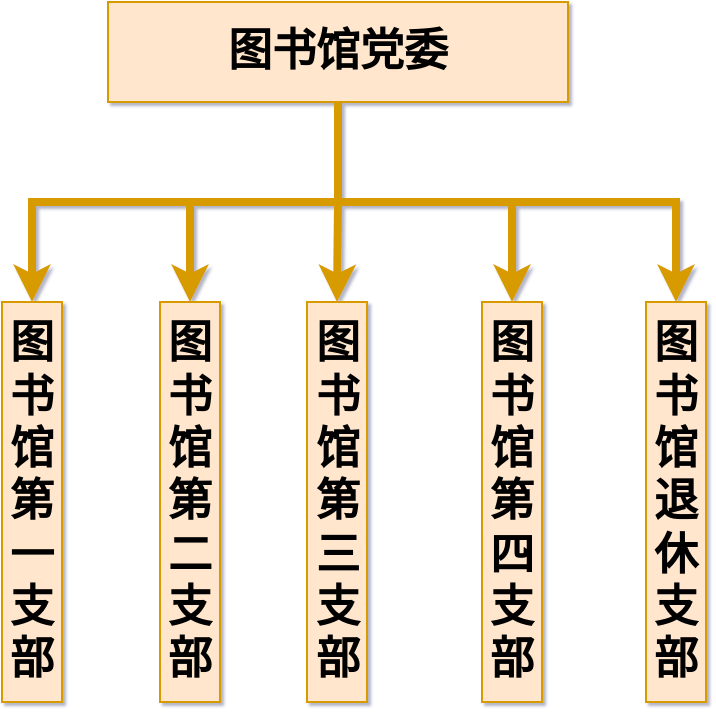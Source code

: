 <mxfile version="17.4.6" type="github">
  <diagram id="OqNRYARwi0OO5pbd3fXT" name="Page-1">
    <mxGraphModel dx="1422" dy="914" grid="0" gridSize="10" guides="1" tooltips="1" connect="1" arrows="1" fold="1" page="1" pageScale="1" pageWidth="827" pageHeight="1169" background="none" math="0" shadow="1">
      <root>
        <mxCell id="0" />
        <mxCell id="1" parent="0" />
        <mxCell id="uOsbefwq3MWyIZOblxYZ-1" value="图书馆党委" style="rounded=0;whiteSpace=wrap;html=1;fillColor=#ffe6cc;strokeColor=#d79b00;fontStyle=1;fontSize=22;" vertex="1" parent="1">
          <mxGeometry x="294" y="200" width="230" height="50" as="geometry" />
        </mxCell>
        <mxCell id="uOsbefwq3MWyIZOblxYZ-4" value="" style="endArrow=none;html=1;rounded=0;fontSize=22;entryX=0.5;entryY=1;entryDx=0;entryDy=0;strokeWidth=4;fillColor=#ffe6cc;strokeColor=#d79b00;" edge="1" parent="1" target="uOsbefwq3MWyIZOblxYZ-1">
          <mxGeometry width="50" height="50" relative="1" as="geometry">
            <mxPoint x="409" y="300" as="sourcePoint" />
            <mxPoint x="444" y="240" as="targetPoint" />
          </mxGeometry>
        </mxCell>
        <mxCell id="uOsbefwq3MWyIZOblxYZ-7" value="图书馆第一支部" style="rounded=0;whiteSpace=wrap;html=1;fillColor=#ffe6cc;strokeColor=#d79b00;fontStyle=1;fontSize=22;" vertex="1" parent="1">
          <mxGeometry x="241" y="350" width="30" height="200" as="geometry" />
        </mxCell>
        <mxCell id="uOsbefwq3MWyIZOblxYZ-8" value="图书馆第二支部" style="rounded=0;whiteSpace=wrap;html=1;fillColor=#ffe6cc;strokeColor=#d79b00;fontStyle=1;fontSize=22;" vertex="1" parent="1">
          <mxGeometry x="320" y="350" width="30" height="200" as="geometry" />
        </mxCell>
        <mxCell id="uOsbefwq3MWyIZOblxYZ-9" value="图书馆第三支部" style="rounded=0;whiteSpace=wrap;html=1;fillColor=#ffe6cc;strokeColor=#d79b00;fontStyle=1;fontSize=22;" vertex="1" parent="1">
          <mxGeometry x="393.5" y="350" width="30" height="200" as="geometry" />
        </mxCell>
        <mxCell id="uOsbefwq3MWyIZOblxYZ-10" value="图书馆第四支部" style="rounded=0;whiteSpace=wrap;html=1;fillColor=#ffe6cc;strokeColor=#d79b00;fontStyle=1;fontSize=22;" vertex="1" parent="1">
          <mxGeometry x="481" y="350" width="30" height="200" as="geometry" />
        </mxCell>
        <mxCell id="uOsbefwq3MWyIZOblxYZ-11" value="图书馆退休支部" style="rounded=0;whiteSpace=wrap;html=1;fillColor=#ffe6cc;strokeColor=#d79b00;fontStyle=1;fontSize=22;" vertex="1" parent="1">
          <mxGeometry x="563" y="350" width="30" height="200" as="geometry" />
        </mxCell>
        <mxCell id="uOsbefwq3MWyIZOblxYZ-12" value="" style="endArrow=none;html=1;rounded=0;fontSize=22;strokeWidth=4;fillColor=#ffe6cc;strokeColor=#d79b00;" edge="1" parent="1">
          <mxGeometry width="50" height="50" relative="1" as="geometry">
            <mxPoint x="254" y="300" as="sourcePoint" />
            <mxPoint x="580" y="300" as="targetPoint" />
          </mxGeometry>
        </mxCell>
        <mxCell id="uOsbefwq3MWyIZOblxYZ-14" value="" style="endArrow=classic;html=1;rounded=0;fontSize=22;strokeWidth=4;entryX=0.5;entryY=0;entryDx=0;entryDy=0;fillColor=#ffe6cc;strokeColor=#d79b00;" edge="1" parent="1" target="uOsbefwq3MWyIZOblxYZ-7">
          <mxGeometry width="50" height="50" relative="1" as="geometry">
            <mxPoint x="256" y="300" as="sourcePoint" />
            <mxPoint x="180" y="310" as="targetPoint" />
          </mxGeometry>
        </mxCell>
        <mxCell id="uOsbefwq3MWyIZOblxYZ-15" value="" style="endArrow=classic;html=1;rounded=0;fontSize=22;strokeWidth=4;entryX=0.5;entryY=0;entryDx=0;entryDy=0;fillColor=#ffe6cc;strokeColor=#d79b00;" edge="1" parent="1" target="uOsbefwq3MWyIZOblxYZ-8">
          <mxGeometry width="50" height="50" relative="1" as="geometry">
            <mxPoint x="335" y="300" as="sourcePoint" />
            <mxPoint x="279" y="410" as="targetPoint" />
          </mxGeometry>
        </mxCell>
        <mxCell id="uOsbefwq3MWyIZOblxYZ-16" value="" style="endArrow=classic;html=1;rounded=0;fontSize=22;strokeWidth=4;entryX=0.5;entryY=0;entryDx=0;entryDy=0;fillColor=#ffe6cc;strokeColor=#d79b00;" edge="1" parent="1" target="uOsbefwq3MWyIZOblxYZ-9">
          <mxGeometry width="50" height="50" relative="1" as="geometry">
            <mxPoint x="409" y="300" as="sourcePoint" />
            <mxPoint x="278" y="420" as="targetPoint" />
          </mxGeometry>
        </mxCell>
        <mxCell id="uOsbefwq3MWyIZOblxYZ-17" value="" style="endArrow=classic;html=1;rounded=0;fontSize=22;strokeWidth=4;entryX=0.5;entryY=0;entryDx=0;entryDy=0;fillColor=#ffe6cc;strokeColor=#d79b00;" edge="1" parent="1" target="uOsbefwq3MWyIZOblxYZ-10">
          <mxGeometry width="50" height="50" relative="1" as="geometry">
            <mxPoint x="496" y="300" as="sourcePoint" />
            <mxPoint x="434.5" y="410" as="targetPoint" />
          </mxGeometry>
        </mxCell>
        <mxCell id="uOsbefwq3MWyIZOblxYZ-18" value="" style="endArrow=classic;html=1;rounded=0;fontSize=22;strokeWidth=4;entryX=0.5;entryY=0;entryDx=0;entryDy=0;fillColor=#ffe6cc;strokeColor=#d79b00;" edge="1" parent="1" target="uOsbefwq3MWyIZOblxYZ-11">
          <mxGeometry width="50" height="50" relative="1" as="geometry">
            <mxPoint x="578" y="300" as="sourcePoint" />
            <mxPoint x="446.5" y="420" as="targetPoint" />
          </mxGeometry>
        </mxCell>
      </root>
    </mxGraphModel>
  </diagram>
</mxfile>
